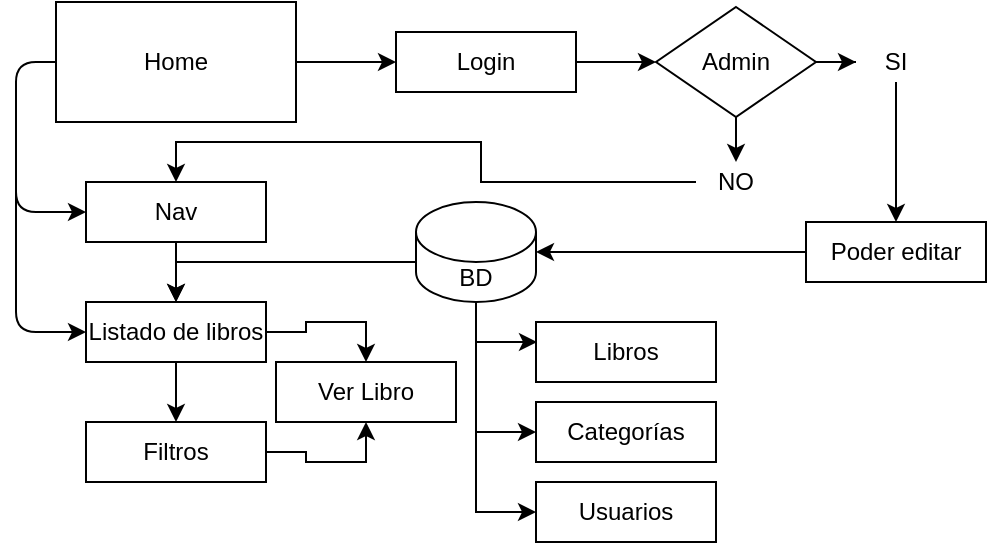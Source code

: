 <mxfile version="14.6.12" type="github">
  <diagram id="PMGMoOYRtB1Wocx4JLXk" name="Page-1">
    <mxGraphModel dx="523" dy="1496" grid="1" gridSize="10" guides="1" tooltips="1" connect="1" arrows="1" fold="1" page="1" pageScale="1" pageWidth="827" pageHeight="1169" math="0" shadow="0">
      <root>
        <mxCell id="0" />
        <mxCell id="1" parent="0" />
        <mxCell id="blhUzsTUf5PN2vHpYZe9-12" style="edgeStyle=orthogonalEdgeStyle;rounded=0;orthogonalLoop=1;jettySize=auto;html=1;exitX=1;exitY=0.5;exitDx=0;exitDy=0;" edge="1" parent="1" source="blhUzsTUf5PN2vHpYZe9-1" target="blhUzsTUf5PN2vHpYZe9-11">
          <mxGeometry relative="1" as="geometry">
            <Array as="points">
              <mxPoint x="170" y="-350" />
              <mxPoint x="170" y="-350" />
            </Array>
          </mxGeometry>
        </mxCell>
        <mxCell id="blhUzsTUf5PN2vHpYZe9-1" value="Home" style="rounded=0;whiteSpace=wrap;html=1;" vertex="1" parent="1">
          <mxGeometry x="30" y="-380" width="120" height="60" as="geometry" />
        </mxCell>
        <mxCell id="blhUzsTUf5PN2vHpYZe9-40" style="edgeStyle=orthogonalEdgeStyle;rounded=0;orthogonalLoop=1;jettySize=auto;html=1;entryX=0.5;entryY=0;entryDx=0;entryDy=0;" edge="1" parent="1" source="blhUzsTUf5PN2vHpYZe9-2" target="blhUzsTUf5PN2vHpYZe9-3">
          <mxGeometry relative="1" as="geometry" />
        </mxCell>
        <mxCell id="blhUzsTUf5PN2vHpYZe9-2" value="Nav" style="rounded=0;whiteSpace=wrap;html=1;" vertex="1" parent="1">
          <mxGeometry x="45" y="-290" width="90" height="30" as="geometry" />
        </mxCell>
        <mxCell id="blhUzsTUf5PN2vHpYZe9-25" style="edgeStyle=orthogonalEdgeStyle;rounded=0;orthogonalLoop=1;jettySize=auto;html=1;exitX=0.5;exitY=1;exitDx=0;exitDy=0;" edge="1" parent="1" source="blhUzsTUf5PN2vHpYZe9-3" target="blhUzsTUf5PN2vHpYZe9-24">
          <mxGeometry relative="1" as="geometry" />
        </mxCell>
        <mxCell id="blhUzsTUf5PN2vHpYZe9-29" style="edgeStyle=orthogonalEdgeStyle;rounded=0;orthogonalLoop=1;jettySize=auto;html=1;entryX=0.5;entryY=0;entryDx=0;entryDy=0;" edge="1" parent="1" source="blhUzsTUf5PN2vHpYZe9-3" target="blhUzsTUf5PN2vHpYZe9-27">
          <mxGeometry relative="1" as="geometry" />
        </mxCell>
        <mxCell id="blhUzsTUf5PN2vHpYZe9-3" value="Listado de libros" style="rounded=0;whiteSpace=wrap;html=1;" vertex="1" parent="1">
          <mxGeometry x="45" y="-230" width="90" height="30" as="geometry" />
        </mxCell>
        <mxCell id="blhUzsTUf5PN2vHpYZe9-14" style="edgeStyle=orthogonalEdgeStyle;rounded=0;orthogonalLoop=1;jettySize=auto;html=1;exitX=1;exitY=0.5;exitDx=0;exitDy=0;entryX=0;entryY=0.5;entryDx=0;entryDy=0;" edge="1" parent="1" source="blhUzsTUf5PN2vHpYZe9-11" target="blhUzsTUf5PN2vHpYZe9-13">
          <mxGeometry relative="1" as="geometry" />
        </mxCell>
        <mxCell id="blhUzsTUf5PN2vHpYZe9-11" value="Login" style="rounded=0;whiteSpace=wrap;html=1;" vertex="1" parent="1">
          <mxGeometry x="200" y="-365" width="90" height="30" as="geometry" />
        </mxCell>
        <mxCell id="blhUzsTUf5PN2vHpYZe9-32" style="edgeStyle=orthogonalEdgeStyle;rounded=0;orthogonalLoop=1;jettySize=auto;html=1;" edge="1" parent="1" source="blhUzsTUf5PN2vHpYZe9-13" target="blhUzsTUf5PN2vHpYZe9-31">
          <mxGeometry relative="1" as="geometry" />
        </mxCell>
        <mxCell id="blhUzsTUf5PN2vHpYZe9-34" style="edgeStyle=orthogonalEdgeStyle;rounded=0;orthogonalLoop=1;jettySize=auto;html=1;" edge="1" parent="1" source="blhUzsTUf5PN2vHpYZe9-13" target="blhUzsTUf5PN2vHpYZe9-30">
          <mxGeometry relative="1" as="geometry" />
        </mxCell>
        <mxCell id="blhUzsTUf5PN2vHpYZe9-13" value="Admin" style="rhombus;whiteSpace=wrap;html=1;" vertex="1" parent="1">
          <mxGeometry x="330" y="-377.5" width="80" height="55" as="geometry" />
        </mxCell>
        <mxCell id="blhUzsTUf5PN2vHpYZe9-18" value="" style="endArrow=classic;html=1;exitX=0;exitY=0.5;exitDx=0;exitDy=0;entryX=0;entryY=0.5;entryDx=0;entryDy=0;" edge="1" parent="1" source="blhUzsTUf5PN2vHpYZe9-1" target="blhUzsTUf5PN2vHpYZe9-2">
          <mxGeometry width="50" height="50" relative="1" as="geometry">
            <mxPoint x="90" y="-190" as="sourcePoint" />
            <mxPoint x="140" y="-240" as="targetPoint" />
            <Array as="points">
              <mxPoint x="10" y="-350" />
              <mxPoint x="10" y="-275" />
            </Array>
          </mxGeometry>
        </mxCell>
        <mxCell id="blhUzsTUf5PN2vHpYZe9-19" value="" style="endArrow=classic;html=1;entryX=0;entryY=0.5;entryDx=0;entryDy=0;" edge="1" parent="1" target="blhUzsTUf5PN2vHpYZe9-3">
          <mxGeometry width="50" height="50" relative="1" as="geometry">
            <mxPoint x="10" y="-290" as="sourcePoint" />
            <mxPoint x="140" y="-240" as="targetPoint" />
            <Array as="points">
              <mxPoint x="10" y="-215" />
            </Array>
          </mxGeometry>
        </mxCell>
        <mxCell id="blhUzsTUf5PN2vHpYZe9-26" style="edgeStyle=orthogonalEdgeStyle;rounded=0;orthogonalLoop=1;jettySize=auto;html=1;entryX=0.5;entryY=0;entryDx=0;entryDy=0;" edge="1" parent="1" source="blhUzsTUf5PN2vHpYZe9-23" target="blhUzsTUf5PN2vHpYZe9-3">
          <mxGeometry relative="1" as="geometry">
            <Array as="points">
              <mxPoint x="90" y="-250" />
            </Array>
          </mxGeometry>
        </mxCell>
        <mxCell id="blhUzsTUf5PN2vHpYZe9-46" style="edgeStyle=orthogonalEdgeStyle;rounded=0;orthogonalLoop=1;jettySize=auto;html=1;" edge="1" parent="1" source="blhUzsTUf5PN2vHpYZe9-23">
          <mxGeometry relative="1" as="geometry">
            <mxPoint x="270" y="-210" as="targetPoint" />
          </mxGeometry>
        </mxCell>
        <mxCell id="blhUzsTUf5PN2vHpYZe9-47" style="edgeStyle=orthogonalEdgeStyle;rounded=0;orthogonalLoop=1;jettySize=auto;html=1;entryX=0;entryY=0.5;entryDx=0;entryDy=0;" edge="1" parent="1" source="blhUzsTUf5PN2vHpYZe9-23" target="blhUzsTUf5PN2vHpYZe9-44">
          <mxGeometry relative="1" as="geometry" />
        </mxCell>
        <mxCell id="blhUzsTUf5PN2vHpYZe9-48" style="edgeStyle=orthogonalEdgeStyle;rounded=0;orthogonalLoop=1;jettySize=auto;html=1;entryX=0;entryY=0.5;entryDx=0;entryDy=0;" edge="1" parent="1" source="blhUzsTUf5PN2vHpYZe9-23" target="blhUzsTUf5PN2vHpYZe9-45">
          <mxGeometry relative="1" as="geometry" />
        </mxCell>
        <mxCell id="blhUzsTUf5PN2vHpYZe9-23" value="BD" style="shape=cylinder3;whiteSpace=wrap;html=1;boundedLbl=1;backgroundOutline=1;size=15;" vertex="1" parent="1">
          <mxGeometry x="210" y="-280" width="60" height="50" as="geometry" />
        </mxCell>
        <mxCell id="blhUzsTUf5PN2vHpYZe9-28" style="edgeStyle=orthogonalEdgeStyle;rounded=0;orthogonalLoop=1;jettySize=auto;html=1;entryX=0.5;entryY=1;entryDx=0;entryDy=0;" edge="1" parent="1" source="blhUzsTUf5PN2vHpYZe9-24" target="blhUzsTUf5PN2vHpYZe9-27">
          <mxGeometry relative="1" as="geometry" />
        </mxCell>
        <mxCell id="blhUzsTUf5PN2vHpYZe9-24" value="Filtros" style="rounded=0;whiteSpace=wrap;html=1;" vertex="1" parent="1">
          <mxGeometry x="45" y="-170" width="90" height="30" as="geometry" />
        </mxCell>
        <mxCell id="blhUzsTUf5PN2vHpYZe9-27" value="Ver Libro" style="rounded=0;whiteSpace=wrap;html=1;" vertex="1" parent="1">
          <mxGeometry x="140" y="-200" width="90" height="30" as="geometry" />
        </mxCell>
        <mxCell id="blhUzsTUf5PN2vHpYZe9-37" style="edgeStyle=orthogonalEdgeStyle;rounded=0;orthogonalLoop=1;jettySize=auto;html=1;" edge="1" parent="1" source="blhUzsTUf5PN2vHpYZe9-30" target="blhUzsTUf5PN2vHpYZe9-36">
          <mxGeometry relative="1" as="geometry" />
        </mxCell>
        <mxCell id="blhUzsTUf5PN2vHpYZe9-30" value="SI" style="text;html=1;strokeColor=none;fillColor=none;align=center;verticalAlign=middle;whiteSpace=wrap;rounded=0;" vertex="1" parent="1">
          <mxGeometry x="430" y="-360" width="40" height="20" as="geometry" />
        </mxCell>
        <mxCell id="blhUzsTUf5PN2vHpYZe9-33" style="edgeStyle=orthogonalEdgeStyle;rounded=0;orthogonalLoop=1;jettySize=auto;html=1;entryX=0.5;entryY=0;entryDx=0;entryDy=0;" edge="1" parent="1" source="blhUzsTUf5PN2vHpYZe9-31" target="blhUzsTUf5PN2vHpYZe9-2">
          <mxGeometry relative="1" as="geometry" />
        </mxCell>
        <mxCell id="blhUzsTUf5PN2vHpYZe9-31" value="NO" style="text;html=1;strokeColor=none;fillColor=none;align=center;verticalAlign=middle;whiteSpace=wrap;rounded=0;" vertex="1" parent="1">
          <mxGeometry x="350" y="-300" width="40" height="20" as="geometry" />
        </mxCell>
        <mxCell id="blhUzsTUf5PN2vHpYZe9-39" style="edgeStyle=orthogonalEdgeStyle;rounded=0;orthogonalLoop=1;jettySize=auto;html=1;entryX=1;entryY=0.5;entryDx=0;entryDy=0;entryPerimeter=0;" edge="1" parent="1" source="blhUzsTUf5PN2vHpYZe9-36" target="blhUzsTUf5PN2vHpYZe9-23">
          <mxGeometry relative="1" as="geometry" />
        </mxCell>
        <mxCell id="blhUzsTUf5PN2vHpYZe9-36" value="Poder editar" style="rounded=0;whiteSpace=wrap;html=1;" vertex="1" parent="1">
          <mxGeometry x="405" y="-270" width="90" height="30" as="geometry" />
        </mxCell>
        <mxCell id="blhUzsTUf5PN2vHpYZe9-43" value="Libros" style="rounded=0;whiteSpace=wrap;html=1;" vertex="1" parent="1">
          <mxGeometry x="270" y="-220" width="90" height="30" as="geometry" />
        </mxCell>
        <mxCell id="blhUzsTUf5PN2vHpYZe9-44" value="Categorías" style="rounded=0;whiteSpace=wrap;html=1;" vertex="1" parent="1">
          <mxGeometry x="270" y="-180" width="90" height="30" as="geometry" />
        </mxCell>
        <mxCell id="blhUzsTUf5PN2vHpYZe9-45" value="Usuarios" style="rounded=0;whiteSpace=wrap;html=1;" vertex="1" parent="1">
          <mxGeometry x="270" y="-140" width="90" height="30" as="geometry" />
        </mxCell>
      </root>
    </mxGraphModel>
  </diagram>
</mxfile>
